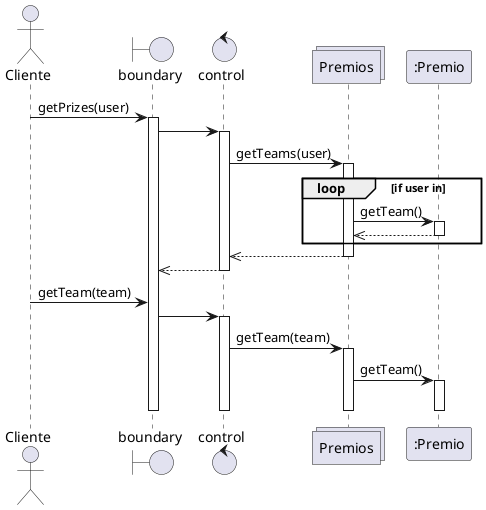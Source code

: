 @startuml mostrar Premios
actor "Cliente" as Client
boundary boundary
control control
collections Premios as prizes 
participant ":Premio" as prize
Client->boundary :getPrizes(user)
activate boundary
boundary->control
activate control
control->prizes:getTeams(user)
activate prizes
loop if user in
  prizes->prize: getTeam()
  activate prize
  prizes<<--prize
  deactivate prize
end
control<<--prizes
deactivate prizes
boundary<<-- control
deactivate control

Client->boundary :getTeam(team)
boundary -> control 
activate control
control -> prizes:getTeam(team)
activate prizes
prizes -> prize:getTeam()
activate prize
deactivate prize
deactivate prizes
deactivate control
deactivate boundary


@enduml